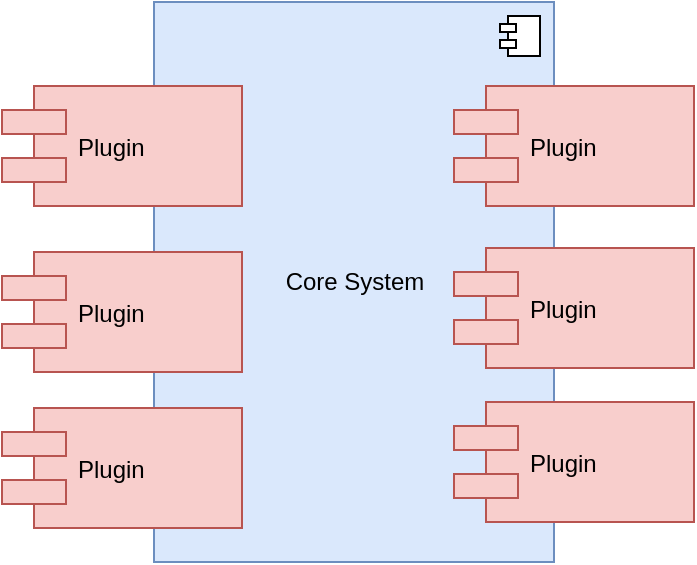 <mxfile version="11.0.7" type="github"><diagram id="pVAmYLwIbsTWer_kH63D" name="Page-1"><mxGraphModel dx="897" dy="576" grid="1" gridSize="10" guides="1" tooltips="1" connect="1" arrows="1" fold="1" page="1" pageScale="1" pageWidth="1169" pageHeight="827" math="0" shadow="0"><root><mxCell id="0"/><mxCell id="1" parent="0"/><mxCell id="8dQ7LIx4FW-lg5fHuXs0-1" value="Core System" style="html=1;fillColor=#dae8fc;strokeColor=#6c8ebf;" vertex="1" parent="1"><mxGeometry x="240" y="110" width="200" height="280" as="geometry"/></mxCell><mxCell id="8dQ7LIx4FW-lg5fHuXs0-2" value="" style="shape=component;jettyWidth=8;jettyHeight=4;" vertex="1" parent="8dQ7LIx4FW-lg5fHuXs0-1"><mxGeometry x="1" width="20" height="20" relative="1" as="geometry"><mxPoint x="-27" y="7" as="offset"/></mxGeometry></mxCell><mxCell id="8dQ7LIx4FW-lg5fHuXs0-6" value="Plugin" style="shape=component;align=left;spacingLeft=36;fillColor=#f8cecc;strokeColor=#b85450;" vertex="1" parent="8dQ7LIx4FW-lg5fHuXs0-1"><mxGeometry x="-76" y="42" width="120" height="60" as="geometry"/></mxCell><mxCell id="8dQ7LIx4FW-lg5fHuXs0-7" value="Plugin" style="shape=component;align=left;spacingLeft=36;fillColor=#f8cecc;strokeColor=#b85450;" vertex="1" parent="8dQ7LIx4FW-lg5fHuXs0-1"><mxGeometry x="-76" y="125" width="120" height="60" as="geometry"/></mxCell><mxCell id="8dQ7LIx4FW-lg5fHuXs0-8" value="Plugin" style="shape=component;align=left;spacingLeft=36;fillColor=#f8cecc;strokeColor=#b85450;" vertex="1" parent="8dQ7LIx4FW-lg5fHuXs0-1"><mxGeometry x="-76" y="203" width="120" height="60" as="geometry"/></mxCell><mxCell id="8dQ7LIx4FW-lg5fHuXs0-3" value="Plugin" style="shape=component;align=left;spacingLeft=36;fillColor=#f8cecc;strokeColor=#b85450;" vertex="1" parent="1"><mxGeometry x="390" y="152" width="120" height="60" as="geometry"/></mxCell><mxCell id="8dQ7LIx4FW-lg5fHuXs0-4" value="Plugin" style="shape=component;align=left;spacingLeft=36;fillColor=#f8cecc;strokeColor=#b85450;" vertex="1" parent="1"><mxGeometry x="390" y="233" width="120" height="60" as="geometry"/></mxCell><mxCell id="8dQ7LIx4FW-lg5fHuXs0-5" value="Plugin" style="shape=component;align=left;spacingLeft=36;fillColor=#f8cecc;strokeColor=#b85450;" vertex="1" parent="1"><mxGeometry x="390" y="310" width="120" height="60" as="geometry"/></mxCell></root></mxGraphModel></diagram></mxfile>